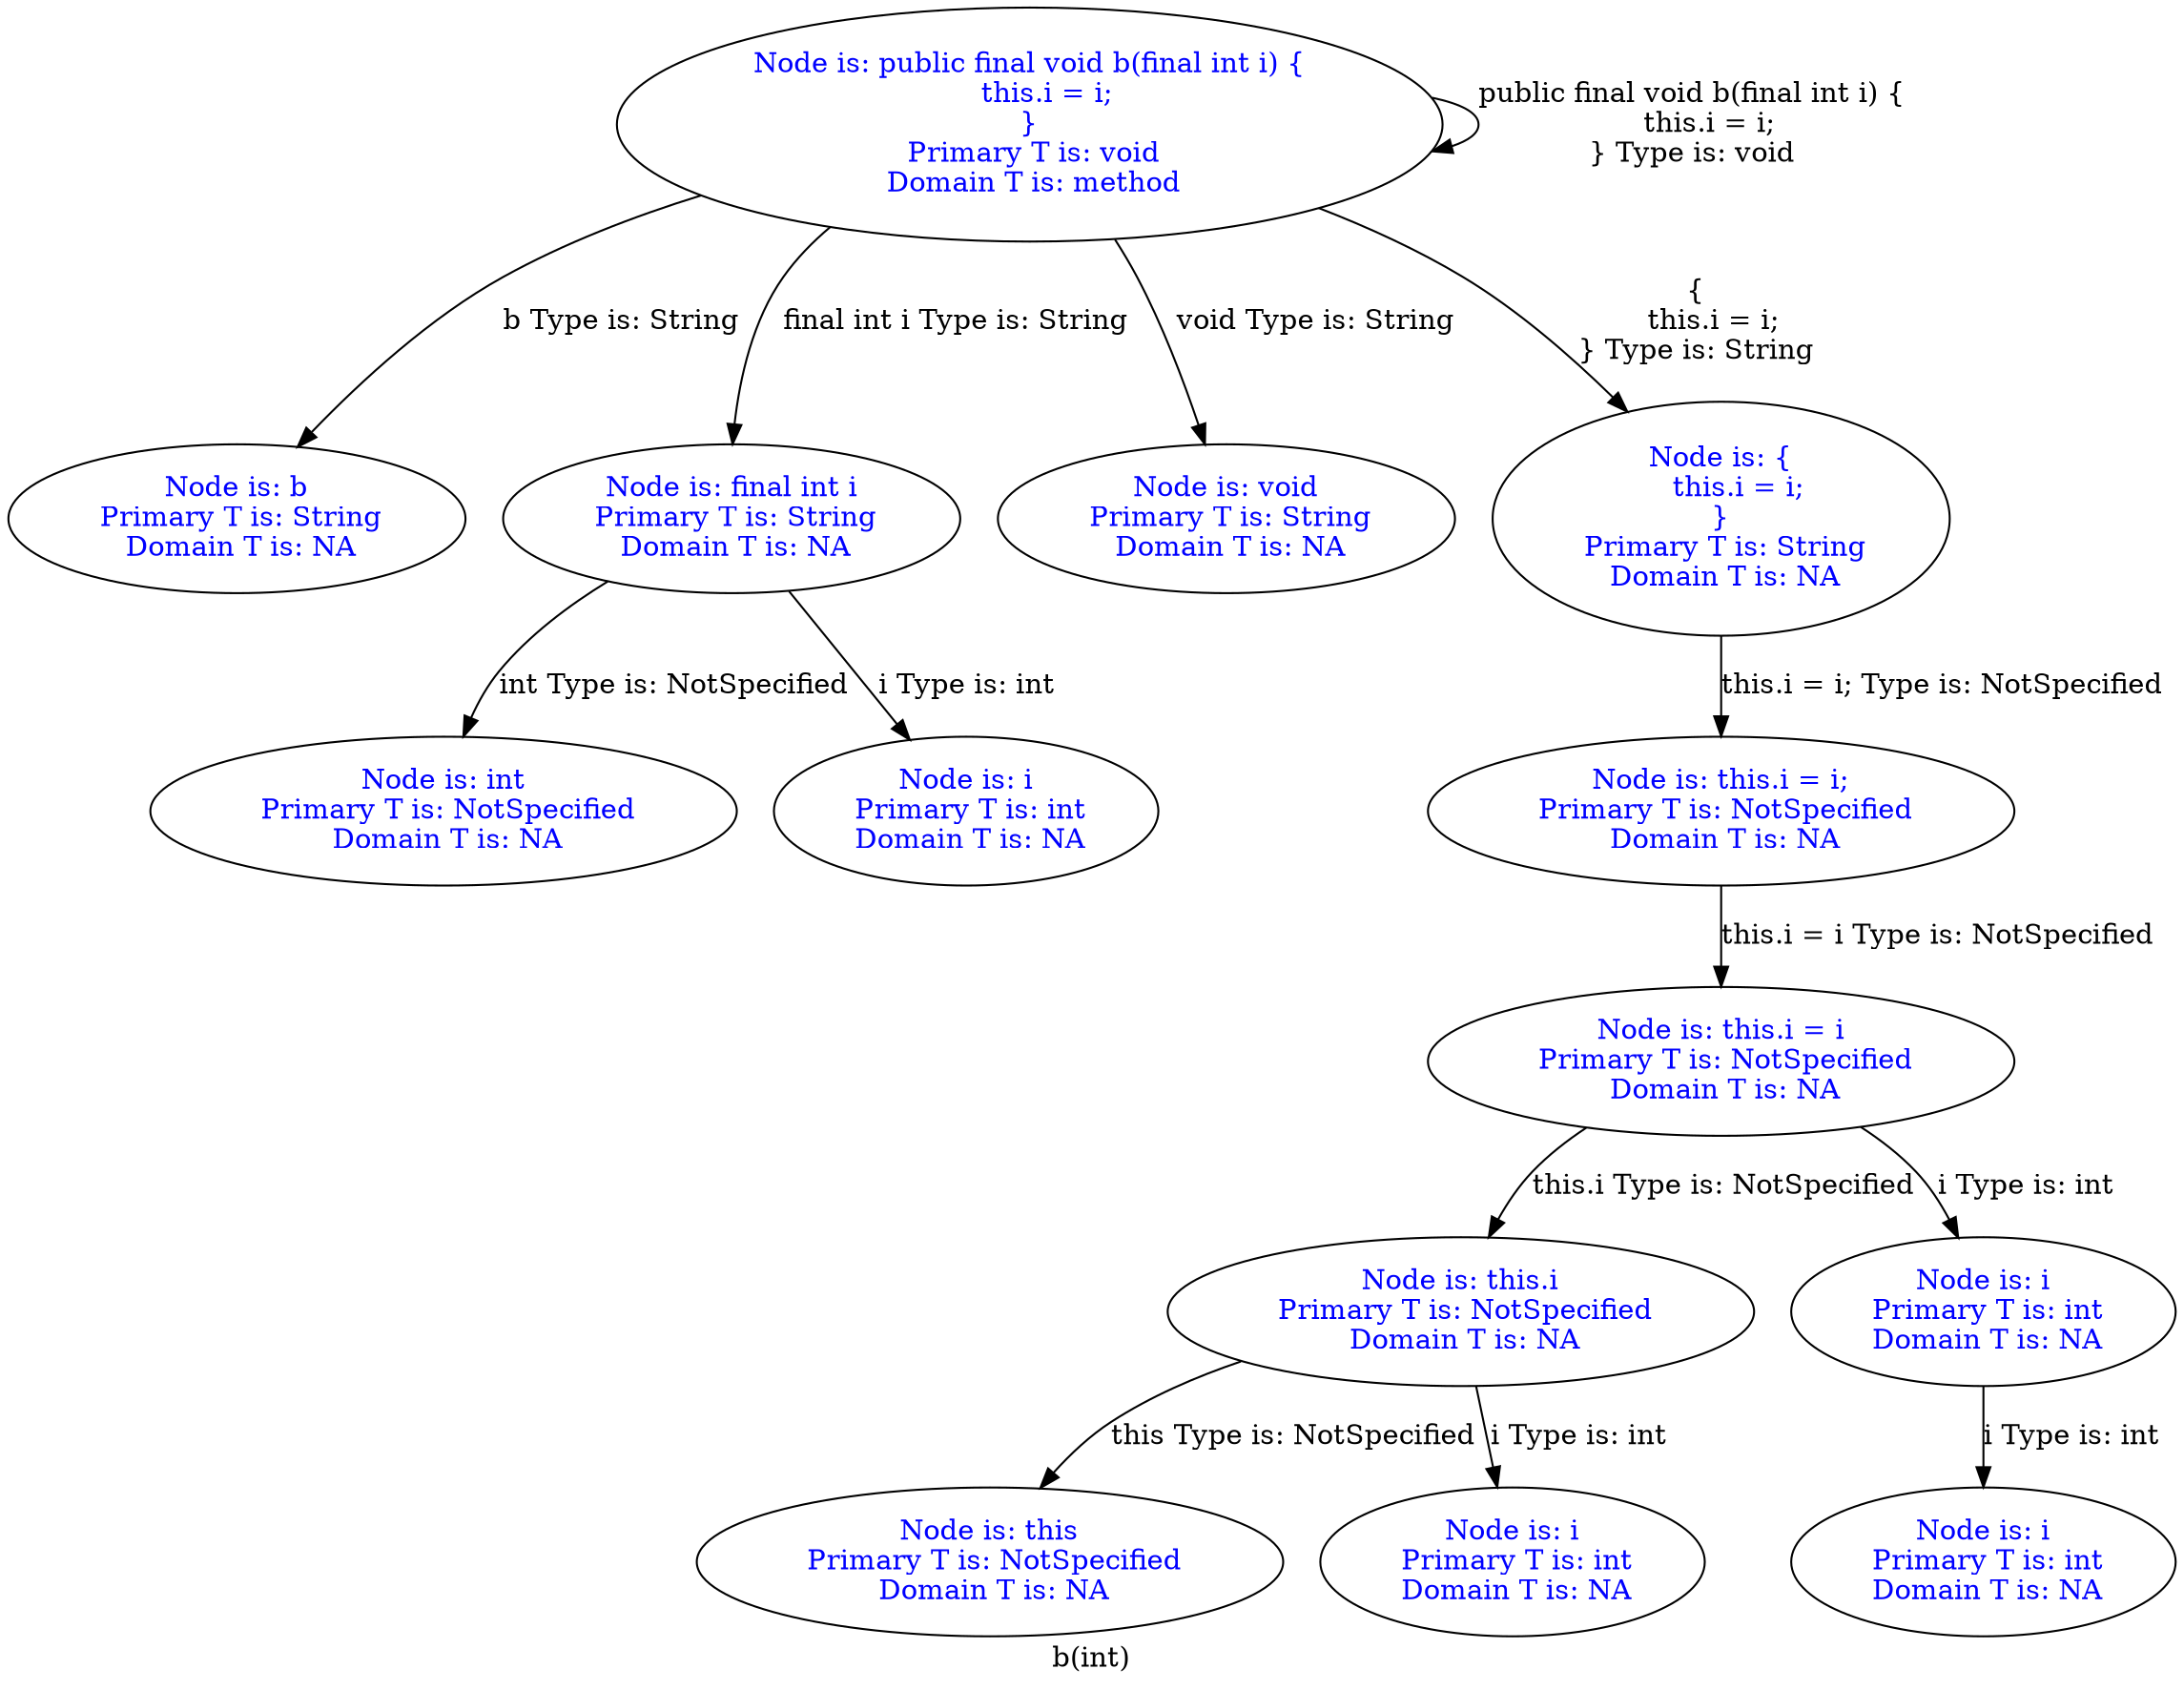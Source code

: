 digraph "b(int)" {
 label="b(int)"
{
 node [shape=box]} 
312 -> 312[label="public final void b(final int i) {
    this.i = i;
} Type is: void"];
312[label="Node is: public final void b(final int i) {
    this.i = i;
}
 Primary T is: void
 Domain T is: method",fontcolor="blue"];
  312 -> 313[label="b Type is: String"];
313[label="Node is: b
 Primary T is: String
 Domain T is: NA",fontcolor="blue"];
  312 -> 314[label="final int i Type is: String"];
314[label="Node is: final int i
 Primary T is: String
 Domain T is: NA",fontcolor="blue"];
  314 -> 315[label="int Type is: NotSpecified"];
315[label="Node is: int
 Primary T is: NotSpecified
 Domain T is: NA",fontcolor="blue"];
  314 -> 316[label="i Type is: int"];
316[label="Node is: i
 Primary T is: int
 Domain T is: NA",fontcolor="blue"];
  312 -> 317[label="void Type is: String"];
317[label="Node is: void
 Primary T is: String
 Domain T is: NA",fontcolor="blue"];
  312 -> 318[label="{
    this.i = i;
} Type is: String"];
318[label="Node is: {
    this.i = i;
}
 Primary T is: String
 Domain T is: NA",fontcolor="blue"];
  318 -> 319[label="this.i = i; Type is: NotSpecified"];
319[label="Node is: this.i = i;
 Primary T is: NotSpecified
 Domain T is: NA",fontcolor="blue"];
  319 -> 320[label="this.i = i Type is: NotSpecified"];
320[label="Node is: this.i = i
 Primary T is: NotSpecified
 Domain T is: NA",fontcolor="blue"];
  320 -> 321[label="this.i Type is: NotSpecified"];
321[label="Node is: this.i
 Primary T is: NotSpecified
 Domain T is: NA",fontcolor="blue"];
  321 -> 322[label="this Type is: NotSpecified"];
322[label="Node is: this
 Primary T is: NotSpecified
 Domain T is: NA",fontcolor="blue"];
  321 -> 323[label="i Type is: int"];
323[label="Node is: i
 Primary T is: int
 Domain T is: NA",fontcolor="blue"];
  320 -> 324[label="i Type is: int"];
324[label="Node is: i
 Primary T is: int
 Domain T is: NA",fontcolor="blue"];
  324 -> 325[label="i Type is: int"];
325[label="Node is: i
 Primary T is: int
 Domain T is: NA",fontcolor="blue"];
  }

